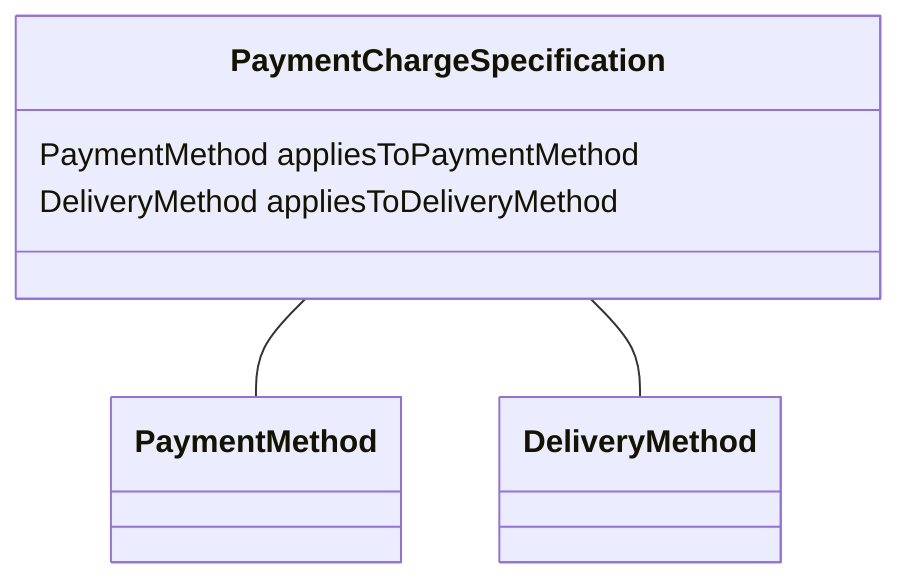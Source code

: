 classDiagram
  PaymentChargeSpecification -- PaymentMethod
  PaymentChargeSpecification -- DeliveryMethod


class PaymentChargeSpecification {

  PaymentMethod appliesToPaymentMethod
  DeliveryMethod appliesToDeliveryMethod

 }